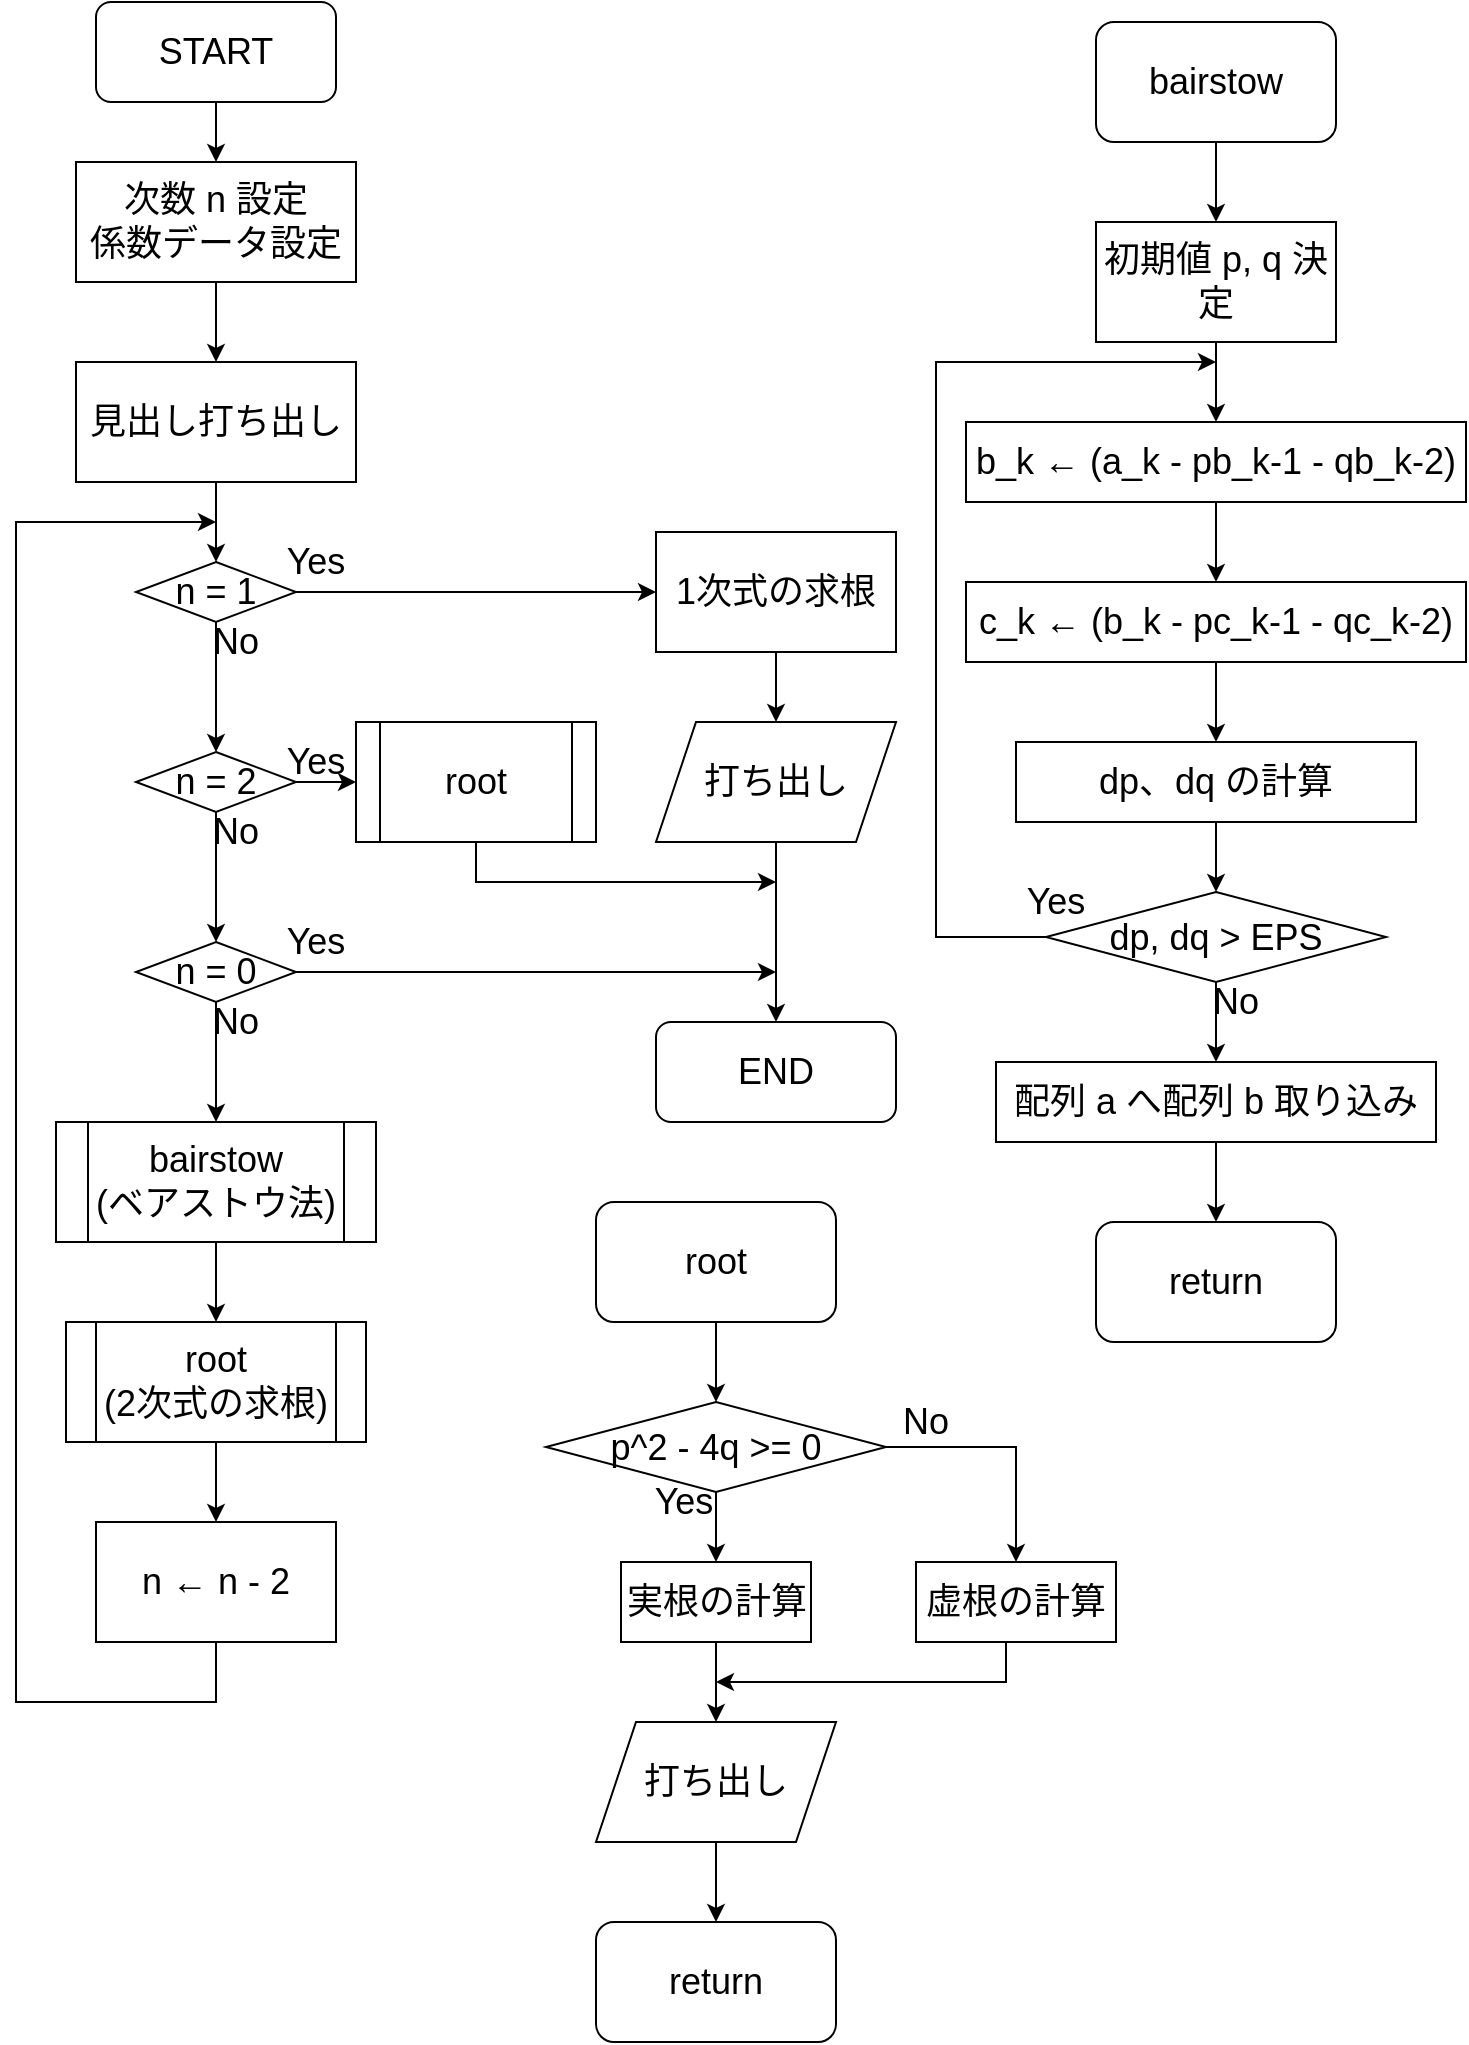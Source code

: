 <mxfile version="13.6.6" type="device"><diagram id="C5RBs43oDa-KdzZeNtuy" name="Page-1"><mxGraphModel dx="1261" dy="755" grid="1" gridSize="10" guides="1" tooltips="1" connect="1" arrows="1" fold="1" page="1" pageScale="1" pageWidth="827" pageHeight="1169" math="0" shadow="0"><root><mxCell id="WIyWlLk6GJQsqaUBKTNV-0"/><mxCell id="WIyWlLk6GJQsqaUBKTNV-1" parent="WIyWlLk6GJQsqaUBKTNV-0"/><mxCell id="Hekefh8eupjpgvNUyiSa-2" value="" style="edgeStyle=orthogonalEdgeStyle;rounded=0;orthogonalLoop=1;jettySize=auto;html=1;fontSize=18;" edge="1" parent="WIyWlLk6GJQsqaUBKTNV-1" source="Hekefh8eupjpgvNUyiSa-0" target="Hekefh8eupjpgvNUyiSa-1"><mxGeometry relative="1" as="geometry"/></mxCell><mxCell id="Hekefh8eupjpgvNUyiSa-0" value="START" style="rounded=1;whiteSpace=wrap;html=1;fontSize=18;" vertex="1" parent="WIyWlLk6GJQsqaUBKTNV-1"><mxGeometry x="120" y="40" width="120" height="50" as="geometry"/></mxCell><mxCell id="Hekefh8eupjpgvNUyiSa-4" value="" style="edgeStyle=orthogonalEdgeStyle;rounded=0;orthogonalLoop=1;jettySize=auto;html=1;fontSize=18;" edge="1" parent="WIyWlLk6GJQsqaUBKTNV-1" source="Hekefh8eupjpgvNUyiSa-1" target="Hekefh8eupjpgvNUyiSa-3"><mxGeometry relative="1" as="geometry"/></mxCell><mxCell id="Hekefh8eupjpgvNUyiSa-1" value="次数 n 設定&lt;br style=&quot;font-size: 18px;&quot;&gt;係数データ設定" style="rounded=0;whiteSpace=wrap;html=1;fontSize=18;" vertex="1" parent="WIyWlLk6GJQsqaUBKTNV-1"><mxGeometry x="110" y="120" width="140" height="60" as="geometry"/></mxCell><mxCell id="Hekefh8eupjpgvNUyiSa-6" value="" style="edgeStyle=orthogonalEdgeStyle;rounded=0;orthogonalLoop=1;jettySize=auto;html=1;fontSize=18;" edge="1" parent="WIyWlLk6GJQsqaUBKTNV-1" source="Hekefh8eupjpgvNUyiSa-3" target="Hekefh8eupjpgvNUyiSa-5"><mxGeometry relative="1" as="geometry"/></mxCell><mxCell id="Hekefh8eupjpgvNUyiSa-3" value="見出し打ち出し" style="whiteSpace=wrap;html=1;rounded=0;fontSize=18;" vertex="1" parent="WIyWlLk6GJQsqaUBKTNV-1"><mxGeometry x="110" y="220" width="140" height="60" as="geometry"/></mxCell><mxCell id="Hekefh8eupjpgvNUyiSa-8" value="" style="edgeStyle=orthogonalEdgeStyle;rounded=0;orthogonalLoop=1;jettySize=auto;html=1;fontSize=18;" edge="1" parent="WIyWlLk6GJQsqaUBKTNV-1" source="Hekefh8eupjpgvNUyiSa-5" target="Hekefh8eupjpgvNUyiSa-7"><mxGeometry relative="1" as="geometry"/></mxCell><mxCell id="Hekefh8eupjpgvNUyiSa-18" value="" style="edgeStyle=orthogonalEdgeStyle;rounded=0;orthogonalLoop=1;jettySize=auto;html=1;fontSize=18;" edge="1" parent="WIyWlLk6GJQsqaUBKTNV-1" source="Hekefh8eupjpgvNUyiSa-5" target="Hekefh8eupjpgvNUyiSa-17"><mxGeometry relative="1" as="geometry"/></mxCell><mxCell id="Hekefh8eupjpgvNUyiSa-5" value="n = 1" style="rhombus;whiteSpace=wrap;html=1;rounded=0;fontSize=18;" vertex="1" parent="WIyWlLk6GJQsqaUBKTNV-1"><mxGeometry x="140" y="320" width="80" height="30" as="geometry"/></mxCell><mxCell id="Hekefh8eupjpgvNUyiSa-10" value="" style="edgeStyle=orthogonalEdgeStyle;rounded=0;orthogonalLoop=1;jettySize=auto;html=1;fontSize=18;" edge="1" parent="WIyWlLk6GJQsqaUBKTNV-1" source="Hekefh8eupjpgvNUyiSa-7" target="Hekefh8eupjpgvNUyiSa-9"><mxGeometry relative="1" as="geometry"/></mxCell><mxCell id="Hekefh8eupjpgvNUyiSa-20" value="" style="edgeStyle=orthogonalEdgeStyle;rounded=0;orthogonalLoop=1;jettySize=auto;html=1;fontSize=18;" edge="1" parent="WIyWlLk6GJQsqaUBKTNV-1" source="Hekefh8eupjpgvNUyiSa-7" target="Hekefh8eupjpgvNUyiSa-19"><mxGeometry relative="1" as="geometry"/></mxCell><mxCell id="Hekefh8eupjpgvNUyiSa-7" value="n = 2" style="rhombus;whiteSpace=wrap;html=1;rounded=0;fontSize=18;" vertex="1" parent="WIyWlLk6GJQsqaUBKTNV-1"><mxGeometry x="140" y="415" width="80" height="30" as="geometry"/></mxCell><mxCell id="Hekefh8eupjpgvNUyiSa-12" value="" style="edgeStyle=orthogonalEdgeStyle;rounded=0;orthogonalLoop=1;jettySize=auto;html=1;fontSize=18;" edge="1" parent="WIyWlLk6GJQsqaUBKTNV-1" source="Hekefh8eupjpgvNUyiSa-9" target="Hekefh8eupjpgvNUyiSa-11"><mxGeometry relative="1" as="geometry"/></mxCell><mxCell id="Hekefh8eupjpgvNUyiSa-28" value="" style="edgeStyle=orthogonalEdgeStyle;rounded=0;orthogonalLoop=1;jettySize=auto;html=1;fontSize=18;" edge="1" parent="WIyWlLk6GJQsqaUBKTNV-1" source="Hekefh8eupjpgvNUyiSa-9"><mxGeometry relative="1" as="geometry"><mxPoint x="460" y="525" as="targetPoint"/></mxGeometry></mxCell><mxCell id="Hekefh8eupjpgvNUyiSa-9" value="n = 0" style="rhombus;whiteSpace=wrap;html=1;rounded=0;fontSize=18;" vertex="1" parent="WIyWlLk6GJQsqaUBKTNV-1"><mxGeometry x="140" y="510" width="80" height="30" as="geometry"/></mxCell><mxCell id="Hekefh8eupjpgvNUyiSa-14" value="" style="edgeStyle=orthogonalEdgeStyle;rounded=0;orthogonalLoop=1;jettySize=auto;html=1;fontSize=18;" edge="1" parent="WIyWlLk6GJQsqaUBKTNV-1" source="Hekefh8eupjpgvNUyiSa-11" target="Hekefh8eupjpgvNUyiSa-13"><mxGeometry relative="1" as="geometry"/></mxCell><mxCell id="Hekefh8eupjpgvNUyiSa-11" value="bairstow&lt;br style=&quot;font-size: 18px;&quot;&gt;(ベアストウ法)" style="shape=process;whiteSpace=wrap;html=1;backgroundOutline=1;rounded=0;fontSize=18;" vertex="1" parent="WIyWlLk6GJQsqaUBKTNV-1"><mxGeometry x="100" y="600" width="160" height="60" as="geometry"/></mxCell><mxCell id="Hekefh8eupjpgvNUyiSa-16" value="" style="edgeStyle=orthogonalEdgeStyle;rounded=0;orthogonalLoop=1;jettySize=auto;html=1;fontSize=18;" edge="1" parent="WIyWlLk6GJQsqaUBKTNV-1" source="Hekefh8eupjpgvNUyiSa-13" target="Hekefh8eupjpgvNUyiSa-15"><mxGeometry relative="1" as="geometry"/></mxCell><mxCell id="Hekefh8eupjpgvNUyiSa-13" value="root&lt;br style=&quot;font-size: 18px;&quot;&gt;(2次式の求根)" style="shape=process;whiteSpace=wrap;html=1;backgroundOutline=1;rounded=0;fontSize=18;" vertex="1" parent="WIyWlLk6GJQsqaUBKTNV-1"><mxGeometry x="105" y="700" width="150" height="60" as="geometry"/></mxCell><mxCell id="Hekefh8eupjpgvNUyiSa-30" value="" style="edgeStyle=orthogonalEdgeStyle;rounded=0;orthogonalLoop=1;jettySize=auto;html=1;exitX=0.5;exitY=1;exitDx=0;exitDy=0;fontSize=18;" edge="1" parent="WIyWlLk6GJQsqaUBKTNV-1" source="Hekefh8eupjpgvNUyiSa-15"><mxGeometry relative="1" as="geometry"><mxPoint x="180" y="300" as="targetPoint"/><Array as="points"><mxPoint x="180" y="890"/><mxPoint x="80" y="890"/><mxPoint x="80" y="300"/></Array></mxGeometry></mxCell><mxCell id="Hekefh8eupjpgvNUyiSa-15" value="n ← n - 2" style="whiteSpace=wrap;html=1;rounded=0;fontSize=18;" vertex="1" parent="WIyWlLk6GJQsqaUBKTNV-1"><mxGeometry x="120" y="800" width="120" height="60" as="geometry"/></mxCell><mxCell id="Hekefh8eupjpgvNUyiSa-22" value="" style="edgeStyle=orthogonalEdgeStyle;rounded=0;orthogonalLoop=1;jettySize=auto;html=1;fontSize=18;" edge="1" parent="WIyWlLk6GJQsqaUBKTNV-1" source="Hekefh8eupjpgvNUyiSa-17" target="Hekefh8eupjpgvNUyiSa-21"><mxGeometry relative="1" as="geometry"/></mxCell><mxCell id="Hekefh8eupjpgvNUyiSa-17" value="1次式の求根" style="whiteSpace=wrap;html=1;rounded=0;fontSize=18;" vertex="1" parent="WIyWlLk6GJQsqaUBKTNV-1"><mxGeometry x="400" y="305" width="120" height="60" as="geometry"/></mxCell><mxCell id="Hekefh8eupjpgvNUyiSa-26" value="" style="edgeStyle=orthogonalEdgeStyle;rounded=0;orthogonalLoop=1;jettySize=auto;html=1;fontSize=18;" edge="1" parent="WIyWlLk6GJQsqaUBKTNV-1" source="Hekefh8eupjpgvNUyiSa-19"><mxGeometry relative="1" as="geometry"><mxPoint x="460" y="480" as="targetPoint"/><Array as="points"><mxPoint x="310" y="480"/><mxPoint x="460" y="480"/></Array></mxGeometry></mxCell><mxCell id="Hekefh8eupjpgvNUyiSa-19" value="root" style="shape=process;whiteSpace=wrap;html=1;backgroundOutline=1;rounded=0;fontSize=18;" vertex="1" parent="WIyWlLk6GJQsqaUBKTNV-1"><mxGeometry x="250" y="400" width="120" height="60" as="geometry"/></mxCell><mxCell id="Hekefh8eupjpgvNUyiSa-24" value="" style="edgeStyle=orthogonalEdgeStyle;rounded=0;orthogonalLoop=1;jettySize=auto;html=1;fontSize=18;" edge="1" parent="WIyWlLk6GJQsqaUBKTNV-1" source="Hekefh8eupjpgvNUyiSa-21" target="Hekefh8eupjpgvNUyiSa-23"><mxGeometry relative="1" as="geometry"/></mxCell><mxCell id="Hekefh8eupjpgvNUyiSa-21" value="打ち出し" style="shape=parallelogram;perimeter=parallelogramPerimeter;whiteSpace=wrap;html=1;fixedSize=1;rounded=0;fontSize=18;" vertex="1" parent="WIyWlLk6GJQsqaUBKTNV-1"><mxGeometry x="400" y="400" width="120" height="60" as="geometry"/></mxCell><mxCell id="Hekefh8eupjpgvNUyiSa-23" value="END" style="rounded=1;whiteSpace=wrap;html=1;fontSize=18;" vertex="1" parent="WIyWlLk6GJQsqaUBKTNV-1"><mxGeometry x="400" y="550" width="120" height="50" as="geometry"/></mxCell><mxCell id="Hekefh8eupjpgvNUyiSa-31" value="Yes" style="text;html=1;strokeColor=none;fillColor=none;align=center;verticalAlign=middle;whiteSpace=wrap;rounded=0;fontSize=18;" vertex="1" parent="WIyWlLk6GJQsqaUBKTNV-1"><mxGeometry x="210" y="310" width="40" height="20" as="geometry"/></mxCell><mxCell id="Hekefh8eupjpgvNUyiSa-32" value="Yes" style="text;html=1;strokeColor=none;fillColor=none;align=center;verticalAlign=middle;whiteSpace=wrap;rounded=0;fontSize=18;" vertex="1" parent="WIyWlLk6GJQsqaUBKTNV-1"><mxGeometry x="210" y="410" width="40" height="20" as="geometry"/></mxCell><mxCell id="Hekefh8eupjpgvNUyiSa-33" value="Yes" style="text;html=1;strokeColor=none;fillColor=none;align=center;verticalAlign=middle;whiteSpace=wrap;rounded=0;fontSize=18;" vertex="1" parent="WIyWlLk6GJQsqaUBKTNV-1"><mxGeometry x="210" y="500" width="40" height="20" as="geometry"/></mxCell><mxCell id="Hekefh8eupjpgvNUyiSa-34" value="No" style="text;html=1;strokeColor=none;fillColor=none;align=center;verticalAlign=middle;whiteSpace=wrap;rounded=0;fontSize=18;" vertex="1" parent="WIyWlLk6GJQsqaUBKTNV-1"><mxGeometry x="170" y="350" width="40" height="20" as="geometry"/></mxCell><mxCell id="Hekefh8eupjpgvNUyiSa-35" value="No" style="text;html=1;strokeColor=none;fillColor=none;align=center;verticalAlign=middle;whiteSpace=wrap;rounded=0;fontSize=18;" vertex="1" parent="WIyWlLk6GJQsqaUBKTNV-1"><mxGeometry x="170" y="445" width="40" height="20" as="geometry"/></mxCell><mxCell id="Hekefh8eupjpgvNUyiSa-36" value="No" style="text;html=1;strokeColor=none;fillColor=none;align=center;verticalAlign=middle;whiteSpace=wrap;rounded=0;fontSize=18;" vertex="1" parent="WIyWlLk6GJQsqaUBKTNV-1"><mxGeometry x="170" y="540" width="40" height="20" as="geometry"/></mxCell><mxCell id="Hekefh8eupjpgvNUyiSa-39" value="" style="edgeStyle=orthogonalEdgeStyle;rounded=0;orthogonalLoop=1;jettySize=auto;html=1;fontSize=18;" edge="1" parent="WIyWlLk6GJQsqaUBKTNV-1" source="Hekefh8eupjpgvNUyiSa-37" target="Hekefh8eupjpgvNUyiSa-38"><mxGeometry relative="1" as="geometry"/></mxCell><mxCell id="Hekefh8eupjpgvNUyiSa-37" value="bairstow" style="rounded=1;whiteSpace=wrap;html=1;fontSize=18;" vertex="1" parent="WIyWlLk6GJQsqaUBKTNV-1"><mxGeometry x="620" y="50" width="120" height="60" as="geometry"/></mxCell><mxCell id="Hekefh8eupjpgvNUyiSa-41" value="" style="edgeStyle=orthogonalEdgeStyle;rounded=0;orthogonalLoop=1;jettySize=auto;html=1;fontSize=18;" edge="1" parent="WIyWlLk6GJQsqaUBKTNV-1" source="Hekefh8eupjpgvNUyiSa-38" target="Hekefh8eupjpgvNUyiSa-40"><mxGeometry relative="1" as="geometry"/></mxCell><mxCell id="Hekefh8eupjpgvNUyiSa-38" value="初期値 p, q 決定" style="rounded=0;whiteSpace=wrap;html=1;fontSize=18;" vertex="1" parent="WIyWlLk6GJQsqaUBKTNV-1"><mxGeometry x="620" y="150" width="120" height="60" as="geometry"/></mxCell><mxCell id="Hekefh8eupjpgvNUyiSa-43" value="" style="edgeStyle=orthogonalEdgeStyle;rounded=0;orthogonalLoop=1;jettySize=auto;html=1;fontSize=18;" edge="1" parent="WIyWlLk6GJQsqaUBKTNV-1" source="Hekefh8eupjpgvNUyiSa-40" target="Hekefh8eupjpgvNUyiSa-42"><mxGeometry relative="1" as="geometry"/></mxCell><mxCell id="Hekefh8eupjpgvNUyiSa-40" value="b_k ← (a_k - pb_k-1 - qb_k-2)" style="rounded=0;whiteSpace=wrap;html=1;fontSize=18;" vertex="1" parent="WIyWlLk6GJQsqaUBKTNV-1"><mxGeometry x="555" y="250" width="250" height="40" as="geometry"/></mxCell><mxCell id="Hekefh8eupjpgvNUyiSa-45" value="" style="edgeStyle=orthogonalEdgeStyle;rounded=0;orthogonalLoop=1;jettySize=auto;html=1;fontSize=18;" edge="1" parent="WIyWlLk6GJQsqaUBKTNV-1" source="Hekefh8eupjpgvNUyiSa-42" target="Hekefh8eupjpgvNUyiSa-44"><mxGeometry relative="1" as="geometry"/></mxCell><mxCell id="Hekefh8eupjpgvNUyiSa-42" value="c_k ← (b_k - pc_k-1 - qc_k-2)" style="rounded=0;whiteSpace=wrap;html=1;fontSize=18;" vertex="1" parent="WIyWlLk6GJQsqaUBKTNV-1"><mxGeometry x="555" y="330" width="250" height="40" as="geometry"/></mxCell><mxCell id="Hekefh8eupjpgvNUyiSa-47" value="" style="edgeStyle=orthogonalEdgeStyle;rounded=0;orthogonalLoop=1;jettySize=auto;html=1;fontSize=18;" edge="1" parent="WIyWlLk6GJQsqaUBKTNV-1" source="Hekefh8eupjpgvNUyiSa-44" target="Hekefh8eupjpgvNUyiSa-46"><mxGeometry relative="1" as="geometry"/></mxCell><mxCell id="Hekefh8eupjpgvNUyiSa-44" value="dp、dq の計算" style="rounded=0;whiteSpace=wrap;html=1;fontSize=18;" vertex="1" parent="WIyWlLk6GJQsqaUBKTNV-1"><mxGeometry x="580" y="410" width="200" height="40" as="geometry"/></mxCell><mxCell id="Hekefh8eupjpgvNUyiSa-49" value="" style="edgeStyle=orthogonalEdgeStyle;rounded=0;orthogonalLoop=1;jettySize=auto;html=1;entryX=0.5;entryY=0;entryDx=0;entryDy=0;fontSize=18;" edge="1" parent="WIyWlLk6GJQsqaUBKTNV-1" source="Hekefh8eupjpgvNUyiSa-46" target="Hekefh8eupjpgvNUyiSa-50"><mxGeometry relative="1" as="geometry"><mxPoint x="680" y="603" as="targetPoint"/></mxGeometry></mxCell><mxCell id="Hekefh8eupjpgvNUyiSa-56" value="" style="edgeStyle=orthogonalEdgeStyle;rounded=0;orthogonalLoop=1;jettySize=auto;html=1;fontSize=18;" edge="1" parent="WIyWlLk6GJQsqaUBKTNV-1" source="Hekefh8eupjpgvNUyiSa-46"><mxGeometry relative="1" as="geometry"><mxPoint x="680" y="220" as="targetPoint"/><Array as="points"><mxPoint x="540" y="508"/><mxPoint x="540" y="220"/></Array></mxGeometry></mxCell><mxCell id="Hekefh8eupjpgvNUyiSa-46" value="dp, dq &amp;gt; EPS" style="rhombus;whiteSpace=wrap;html=1;rounded=0;fontSize=18;" vertex="1" parent="WIyWlLk6GJQsqaUBKTNV-1"><mxGeometry x="595" y="485" width="170" height="45" as="geometry"/></mxCell><mxCell id="Hekefh8eupjpgvNUyiSa-53" value="" style="edgeStyle=orthogonalEdgeStyle;rounded=0;orthogonalLoop=1;jettySize=auto;html=1;fontSize=18;" edge="1" parent="WIyWlLk6GJQsqaUBKTNV-1" source="Hekefh8eupjpgvNUyiSa-50" target="Hekefh8eupjpgvNUyiSa-51"><mxGeometry relative="1" as="geometry"/></mxCell><mxCell id="Hekefh8eupjpgvNUyiSa-50" value="配列 a へ配列 b 取り込み" style="rounded=0;whiteSpace=wrap;html=1;fontSize=18;" vertex="1" parent="WIyWlLk6GJQsqaUBKTNV-1"><mxGeometry x="570" y="570" width="220" height="40" as="geometry"/></mxCell><mxCell id="Hekefh8eupjpgvNUyiSa-51" value="return" style="rounded=1;whiteSpace=wrap;html=1;fontSize=18;" vertex="1" parent="WIyWlLk6GJQsqaUBKTNV-1"><mxGeometry x="620" y="650" width="120" height="60" as="geometry"/></mxCell><mxCell id="Hekefh8eupjpgvNUyiSa-54" value="Yes" style="text;html=1;strokeColor=none;fillColor=none;align=center;verticalAlign=middle;whiteSpace=wrap;rounded=0;fontSize=18;" vertex="1" parent="WIyWlLk6GJQsqaUBKTNV-1"><mxGeometry x="580" y="480" width="40" height="20" as="geometry"/></mxCell><mxCell id="Hekefh8eupjpgvNUyiSa-57" value="No" style="text;html=1;strokeColor=none;fillColor=none;align=center;verticalAlign=middle;whiteSpace=wrap;rounded=0;fontSize=18;" vertex="1" parent="WIyWlLk6GJQsqaUBKTNV-1"><mxGeometry x="670" y="530" width="40" height="20" as="geometry"/></mxCell><mxCell id="Hekefh8eupjpgvNUyiSa-58" value="return" style="rounded=1;whiteSpace=wrap;html=1;fontSize=18;" vertex="1" parent="WIyWlLk6GJQsqaUBKTNV-1"><mxGeometry x="370" y="1000" width="120" height="60" as="geometry"/></mxCell><mxCell id="Hekefh8eupjpgvNUyiSa-61" value="" style="edgeStyle=orthogonalEdgeStyle;rounded=0;orthogonalLoop=1;jettySize=auto;html=1;fontSize=18;" edge="1" parent="WIyWlLk6GJQsqaUBKTNV-1" source="Hekefh8eupjpgvNUyiSa-59" target="Hekefh8eupjpgvNUyiSa-60"><mxGeometry relative="1" as="geometry"/></mxCell><mxCell id="Hekefh8eupjpgvNUyiSa-59" value="root" style="rounded=1;whiteSpace=wrap;html=1;fontSize=18;" vertex="1" parent="WIyWlLk6GJQsqaUBKTNV-1"><mxGeometry x="370" y="640" width="120" height="60" as="geometry"/></mxCell><mxCell id="Hekefh8eupjpgvNUyiSa-64" value="" style="edgeStyle=orthogonalEdgeStyle;rounded=0;orthogonalLoop=1;jettySize=auto;html=1;fontSize=18;" edge="1" parent="WIyWlLk6GJQsqaUBKTNV-1" source="Hekefh8eupjpgvNUyiSa-60" target="Hekefh8eupjpgvNUyiSa-62"><mxGeometry relative="1" as="geometry"/></mxCell><mxCell id="Hekefh8eupjpgvNUyiSa-66" value="" style="edgeStyle=orthogonalEdgeStyle;rounded=0;orthogonalLoop=1;jettySize=auto;html=1;entryX=0.5;entryY=0;entryDx=0;entryDy=0;fontSize=18;" edge="1" parent="WIyWlLk6GJQsqaUBKTNV-1" source="Hekefh8eupjpgvNUyiSa-60" target="Hekefh8eupjpgvNUyiSa-63"><mxGeometry relative="1" as="geometry"><mxPoint x="595" y="762.5" as="targetPoint"/></mxGeometry></mxCell><mxCell id="Hekefh8eupjpgvNUyiSa-60" value="p^2 - 4q &amp;gt;= 0" style="rhombus;whiteSpace=wrap;html=1;rounded=0;fontSize=18;" vertex="1" parent="WIyWlLk6GJQsqaUBKTNV-1"><mxGeometry x="345" y="740" width="170" height="45" as="geometry"/></mxCell><mxCell id="Hekefh8eupjpgvNUyiSa-71" value="" style="edgeStyle=orthogonalEdgeStyle;rounded=0;orthogonalLoop=1;jettySize=auto;html=1;fontSize=18;" edge="1" parent="WIyWlLk6GJQsqaUBKTNV-1" source="Hekefh8eupjpgvNUyiSa-62" target="Hekefh8eupjpgvNUyiSa-70"><mxGeometry relative="1" as="geometry"/></mxCell><mxCell id="Hekefh8eupjpgvNUyiSa-62" value="実根の計算" style="rounded=0;whiteSpace=wrap;html=1;fontSize=18;" vertex="1" parent="WIyWlLk6GJQsqaUBKTNV-1"><mxGeometry x="382.5" y="820" width="95" height="40" as="geometry"/></mxCell><mxCell id="Hekefh8eupjpgvNUyiSa-74" value="" style="edgeStyle=orthogonalEdgeStyle;rounded=0;orthogonalLoop=1;jettySize=auto;html=1;fontSize=18;" edge="1" parent="WIyWlLk6GJQsqaUBKTNV-1" source="Hekefh8eupjpgvNUyiSa-63"><mxGeometry relative="1" as="geometry"><mxPoint x="430" y="880" as="targetPoint"/><Array as="points"><mxPoint x="575" y="880"/></Array></mxGeometry></mxCell><mxCell id="Hekefh8eupjpgvNUyiSa-63" value="虚根の計算" style="rounded=0;whiteSpace=wrap;html=1;fontSize=18;" vertex="1" parent="WIyWlLk6GJQsqaUBKTNV-1"><mxGeometry x="530" y="820" width="100" height="40" as="geometry"/></mxCell><mxCell id="Hekefh8eupjpgvNUyiSa-67" value="No" style="text;html=1;strokeColor=none;fillColor=none;align=center;verticalAlign=middle;whiteSpace=wrap;rounded=0;fontSize=18;" vertex="1" parent="WIyWlLk6GJQsqaUBKTNV-1"><mxGeometry x="515" y="740" width="40" height="20" as="geometry"/></mxCell><mxCell id="Hekefh8eupjpgvNUyiSa-68" value="Yes" style="text;html=1;strokeColor=none;fillColor=none;align=center;verticalAlign=middle;whiteSpace=wrap;rounded=0;fontSize=18;" vertex="1" parent="WIyWlLk6GJQsqaUBKTNV-1"><mxGeometry x="394" y="780" width="40" height="20" as="geometry"/></mxCell><mxCell id="Hekefh8eupjpgvNUyiSa-72" value="" style="edgeStyle=orthogonalEdgeStyle;rounded=0;orthogonalLoop=1;jettySize=auto;html=1;fontSize=18;" edge="1" parent="WIyWlLk6GJQsqaUBKTNV-1" source="Hekefh8eupjpgvNUyiSa-70" target="Hekefh8eupjpgvNUyiSa-58"><mxGeometry relative="1" as="geometry"/></mxCell><mxCell id="Hekefh8eupjpgvNUyiSa-70" value="打ち出し" style="shape=parallelogram;perimeter=parallelogramPerimeter;whiteSpace=wrap;html=1;fixedSize=1;rounded=0;fontSize=18;" vertex="1" parent="WIyWlLk6GJQsqaUBKTNV-1"><mxGeometry x="370" y="900" width="120" height="60" as="geometry"/></mxCell></root></mxGraphModel></diagram></mxfile>